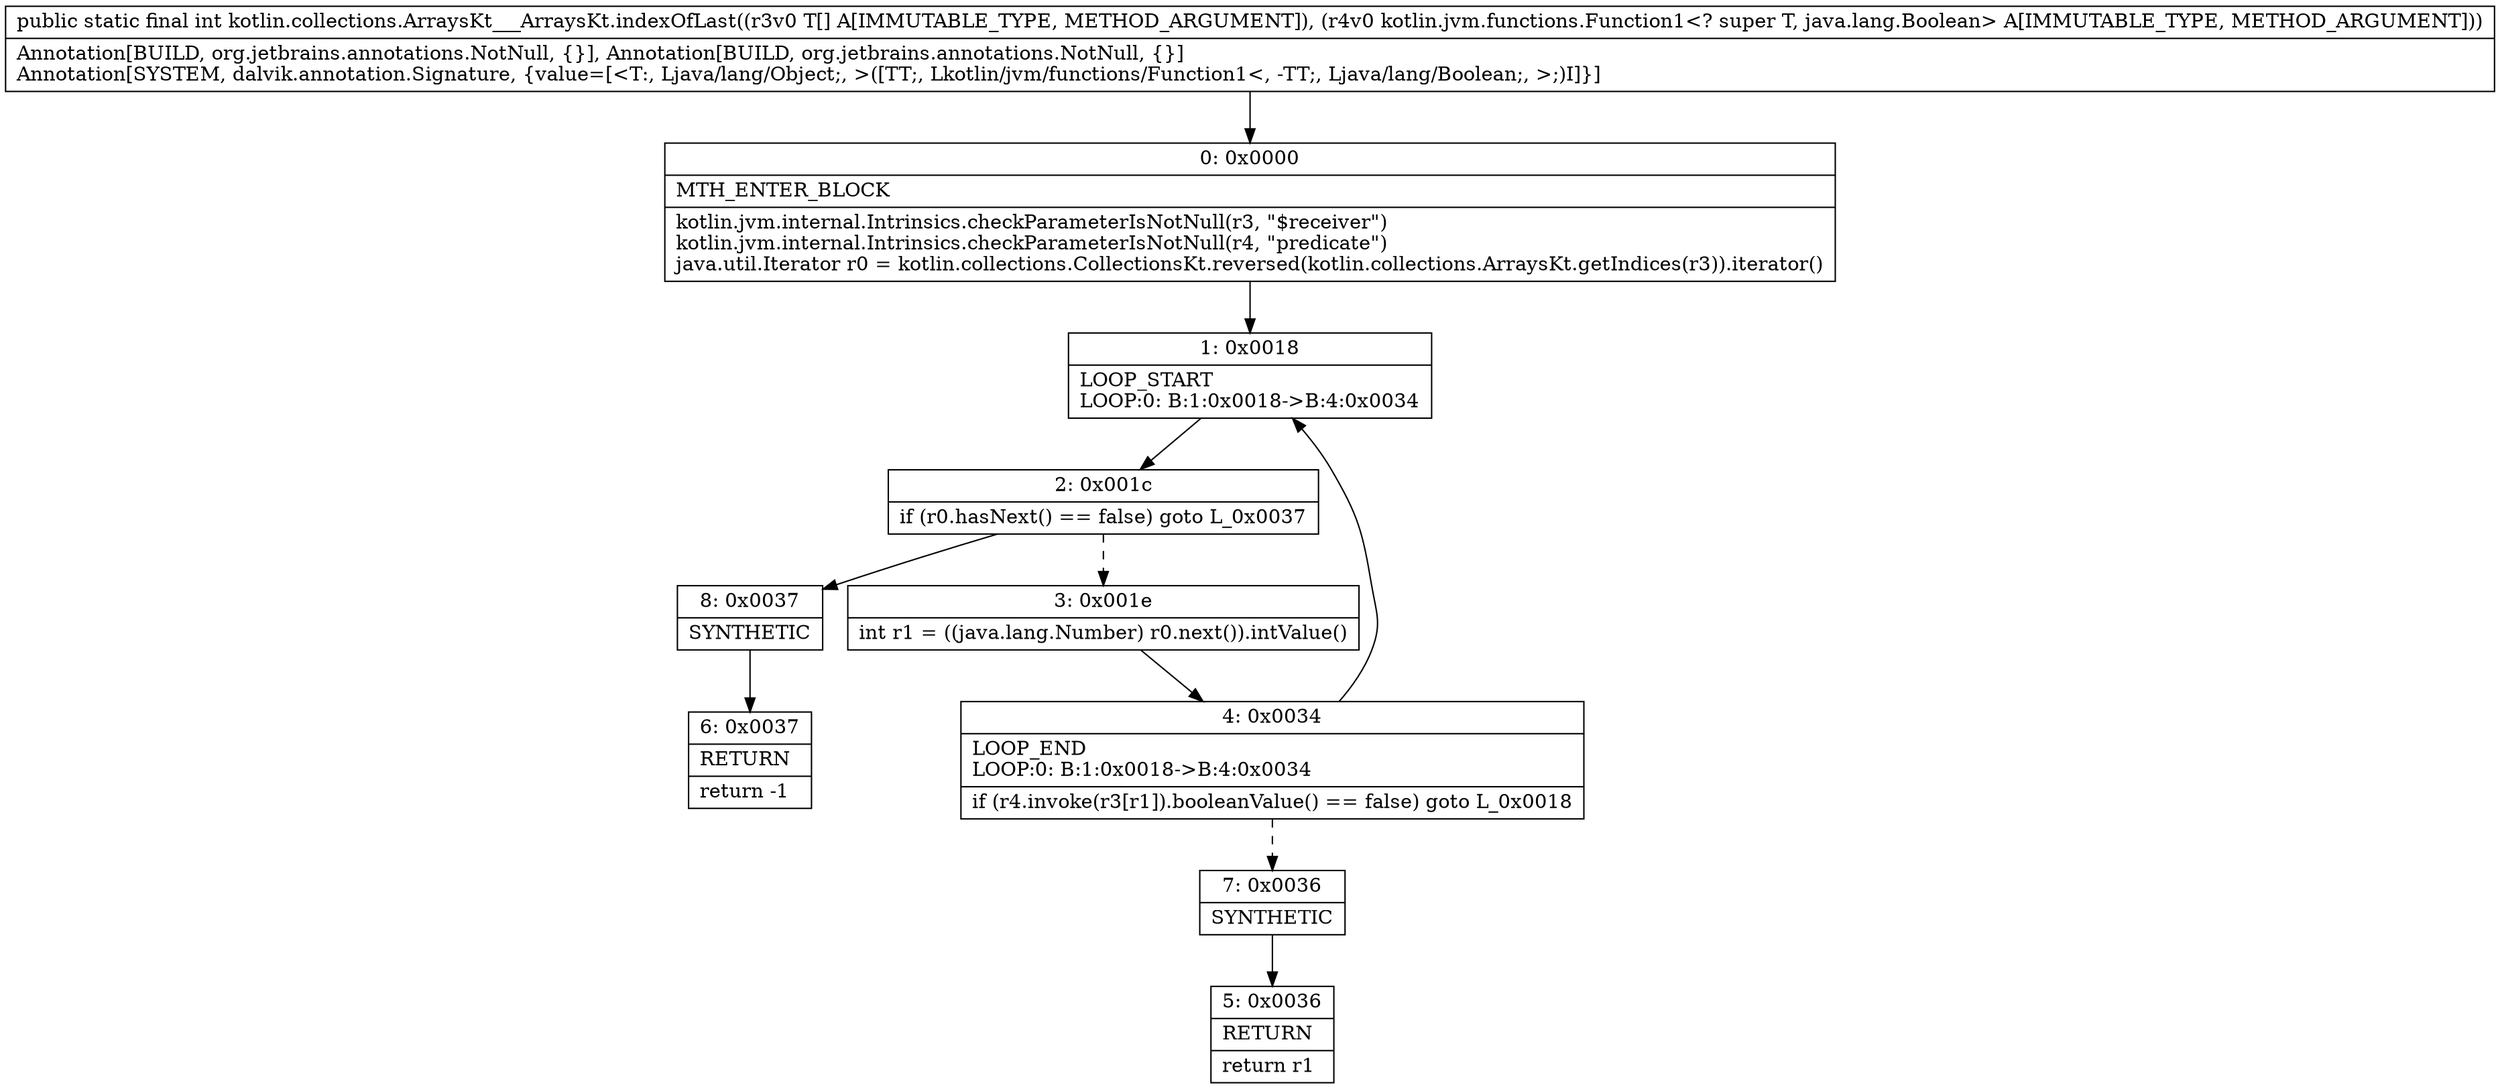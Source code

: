 digraph "CFG forkotlin.collections.ArraysKt___ArraysKt.indexOfLast([Ljava\/lang\/Object;Lkotlin\/jvm\/functions\/Function1;)I" {
Node_0 [shape=record,label="{0\:\ 0x0000|MTH_ENTER_BLOCK\l|kotlin.jvm.internal.Intrinsics.checkParameterIsNotNull(r3, \"$receiver\")\lkotlin.jvm.internal.Intrinsics.checkParameterIsNotNull(r4, \"predicate\")\ljava.util.Iterator r0 = kotlin.collections.CollectionsKt.reversed(kotlin.collections.ArraysKt.getIndices(r3)).iterator()\l}"];
Node_1 [shape=record,label="{1\:\ 0x0018|LOOP_START\lLOOP:0: B:1:0x0018\-\>B:4:0x0034\l}"];
Node_2 [shape=record,label="{2\:\ 0x001c|if (r0.hasNext() == false) goto L_0x0037\l}"];
Node_3 [shape=record,label="{3\:\ 0x001e|int r1 = ((java.lang.Number) r0.next()).intValue()\l}"];
Node_4 [shape=record,label="{4\:\ 0x0034|LOOP_END\lLOOP:0: B:1:0x0018\-\>B:4:0x0034\l|if (r4.invoke(r3[r1]).booleanValue() == false) goto L_0x0018\l}"];
Node_5 [shape=record,label="{5\:\ 0x0036|RETURN\l|return r1\l}"];
Node_6 [shape=record,label="{6\:\ 0x0037|RETURN\l|return \-1\l}"];
Node_7 [shape=record,label="{7\:\ 0x0036|SYNTHETIC\l}"];
Node_8 [shape=record,label="{8\:\ 0x0037|SYNTHETIC\l}"];
MethodNode[shape=record,label="{public static final int kotlin.collections.ArraysKt___ArraysKt.indexOfLast((r3v0 T[] A[IMMUTABLE_TYPE, METHOD_ARGUMENT]), (r4v0 kotlin.jvm.functions.Function1\<? super T, java.lang.Boolean\> A[IMMUTABLE_TYPE, METHOD_ARGUMENT]))  | Annotation[BUILD, org.jetbrains.annotations.NotNull, \{\}], Annotation[BUILD, org.jetbrains.annotations.NotNull, \{\}]\lAnnotation[SYSTEM, dalvik.annotation.Signature, \{value=[\<T:, Ljava\/lang\/Object;, \>([TT;, Lkotlin\/jvm\/functions\/Function1\<, \-TT;, Ljava\/lang\/Boolean;, \>;)I]\}]\l}"];
MethodNode -> Node_0;
Node_0 -> Node_1;
Node_1 -> Node_2;
Node_2 -> Node_3[style=dashed];
Node_2 -> Node_8;
Node_3 -> Node_4;
Node_4 -> Node_1;
Node_4 -> Node_7[style=dashed];
Node_7 -> Node_5;
Node_8 -> Node_6;
}

